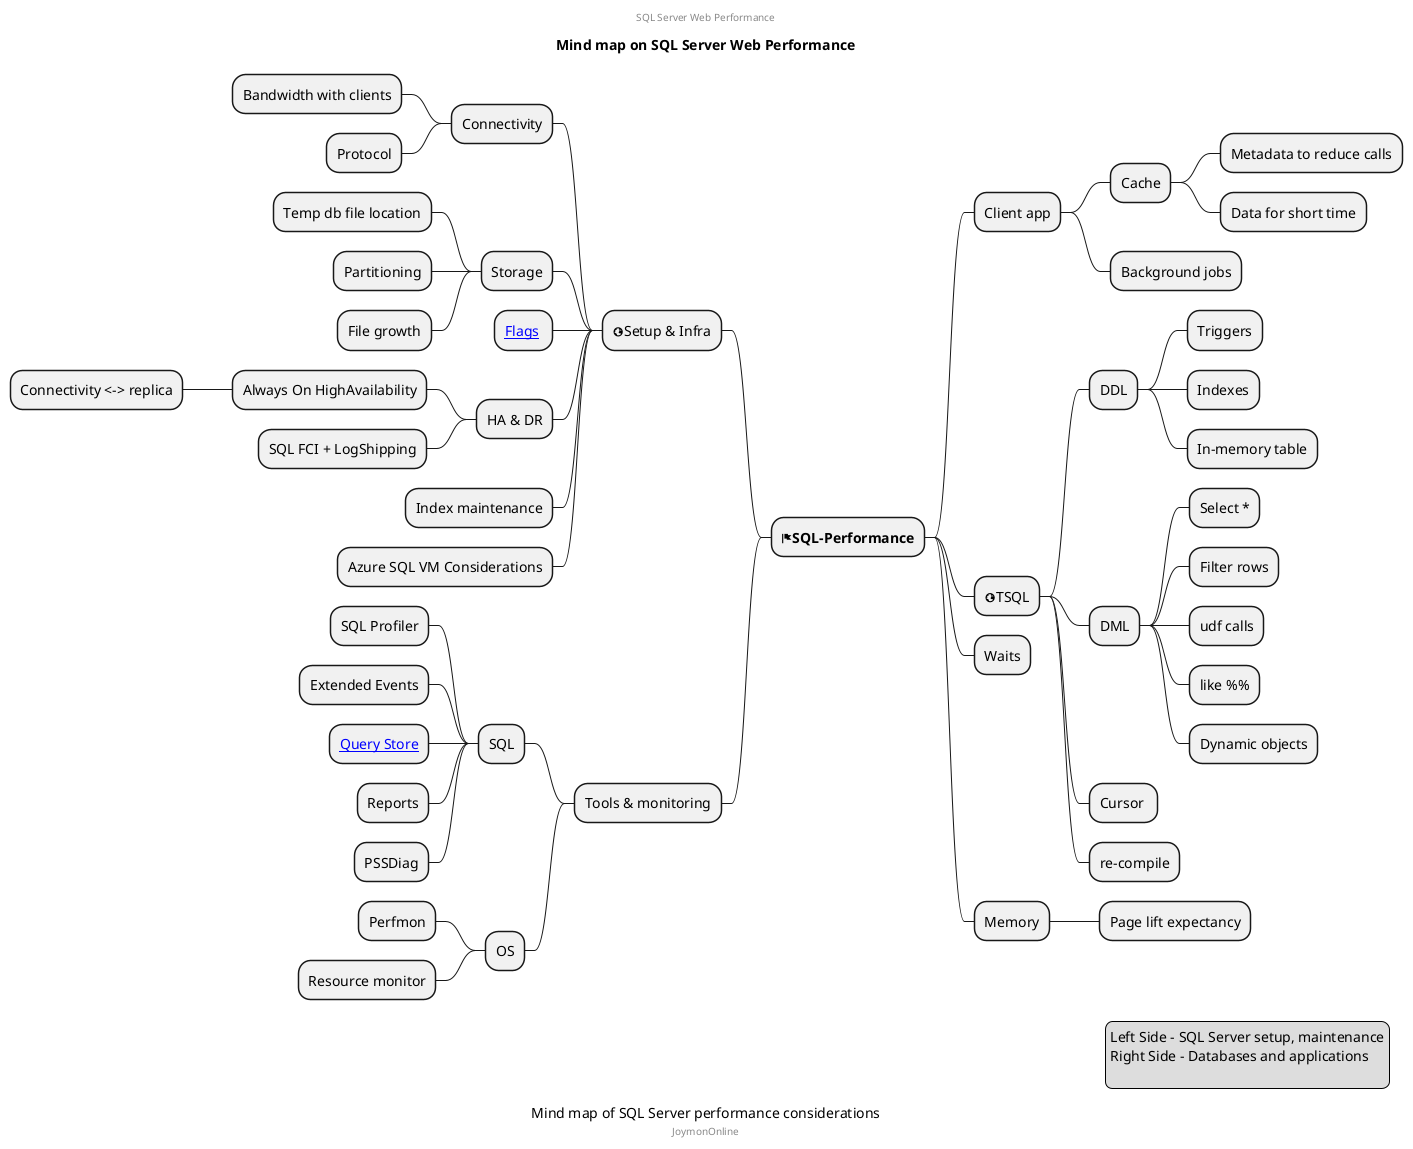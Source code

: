 @startuml
@startmindmap
caption Mind map of SQL Server performance considerations
title Mind map on SQL Server Web Performance
center header
SQL Server Web Performance
endheader

center footer JoymonOnline
* <&flag><b>SQL-Performance</b>
** Client app
*** Cache
**** Metadata to reduce calls
**** Data for short time
*** Background jobs
** <&globe>TSQL
*** DDL
**** Triggers
**** Indexes
**** In-memory table
*** DML
**** Select *
**** Filter rows
**** udf calls
**** like %%
**** Dynamic objects
*** Cursor 
*** re-compile
** Waits
** Memory
*** Page lift expectancy
left side

** <&globe>Setup & Infra
*** Connectivity
**** Bandwidth with clients
**** Protocol
*** Storage
**** Temp db file location
**** Partitioning
**** File growth
*** [[https://docs.microsoft.com/en-us/sql/t-sql/database-console-commands/dbcc-traceon-trace-flags-transact-sql?view=sql-server-2017 Flags]] 
*** HA & DR
**** Always On HighAvailability
***** Connectivity <-> replica
**** SQL FCI + LogShipping
*** Index maintenance
*** Azure SQL VM Considerations
** Tools & monitoring
*** SQL
**** SQL Profiler
**** Extended Events
**** [[https://www.sqlshack.com/sql-server-query-store-overview/ Query Store]]
**** Reports
**** PSSDiag
*** OS
**** Perfmon
**** Resource monitor
legend right
  Left Side - SQL Server setup, maintenance
  Right Side - Databases and applications
   
endlegend
@endmindmap
@enduml